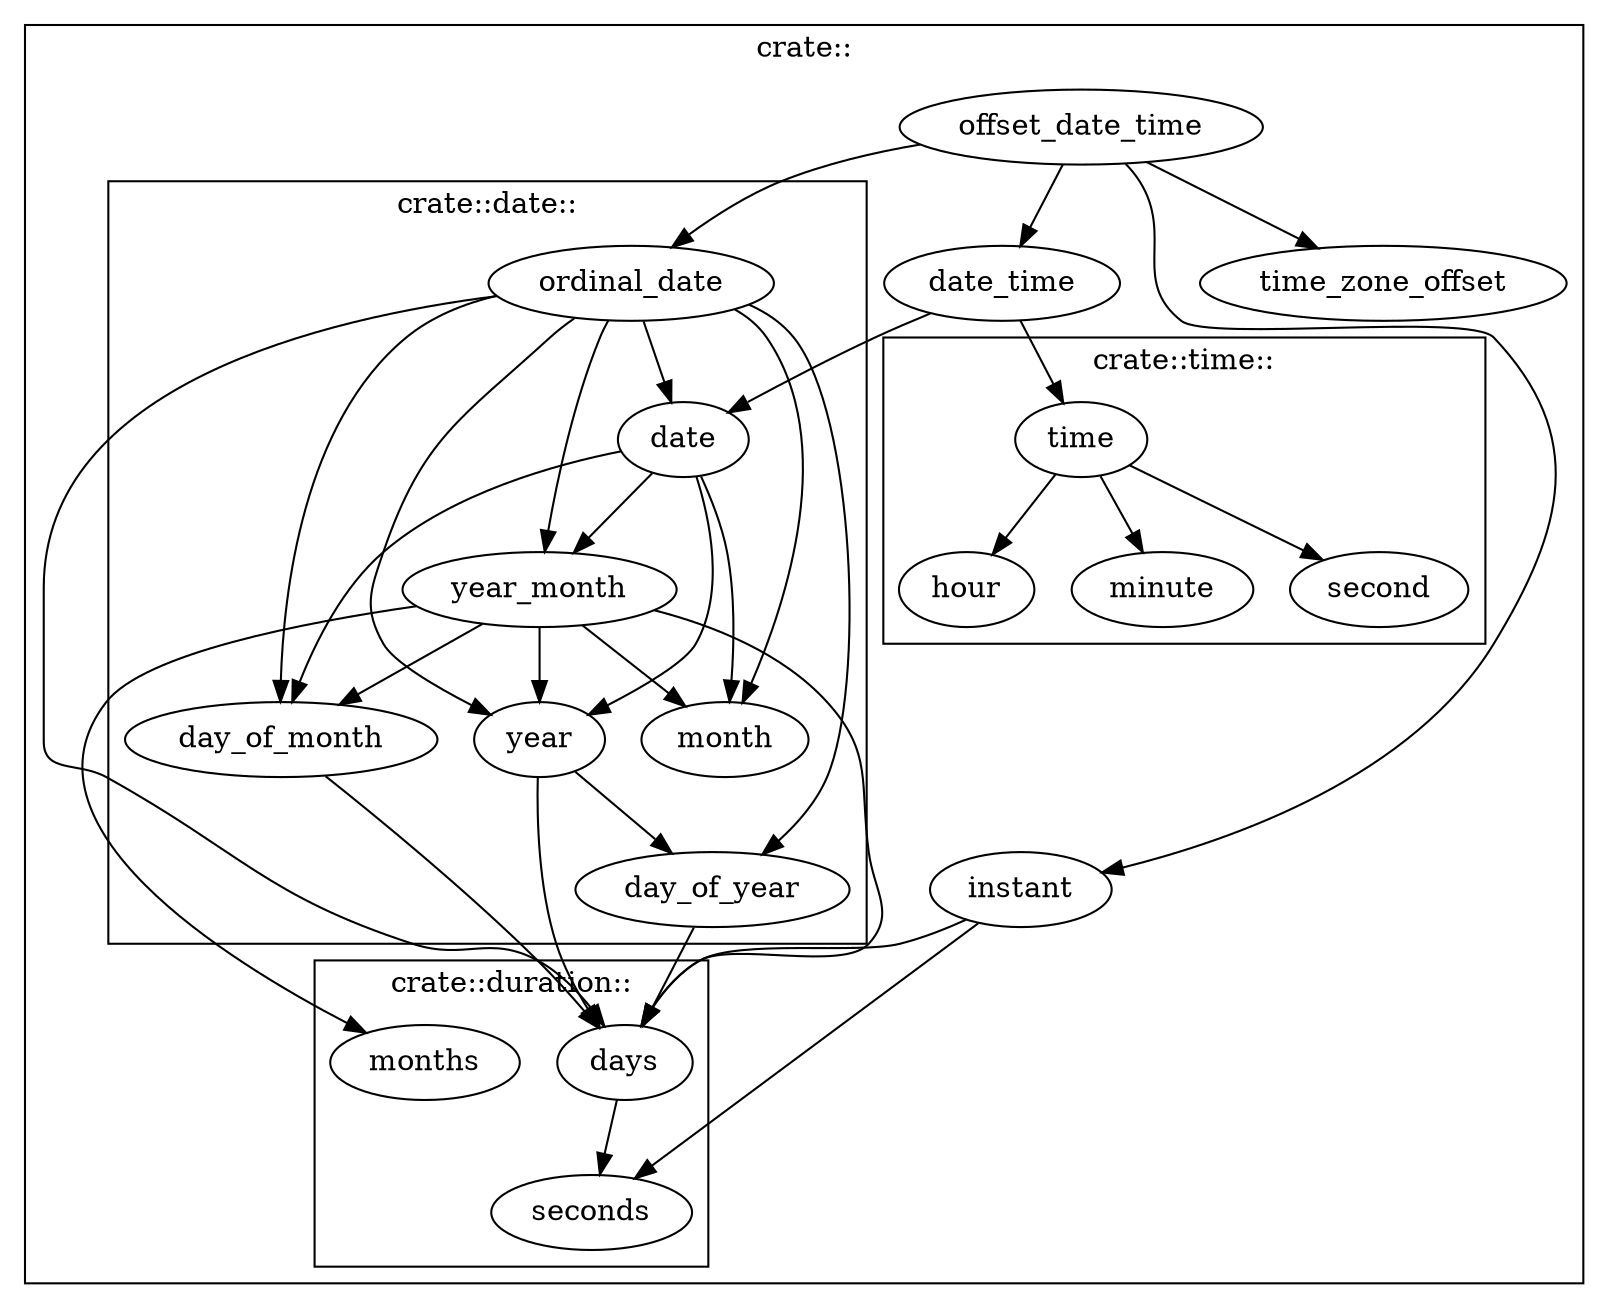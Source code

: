 digraph {
  // Vertex

  subgraph cluster3 {
    label = "crate::"

    subgraph cluster0 {
      label = "crate::date::"
      date
      day_of_month
      day_of_year
      month
      ordinal_date
      year
      year_month
    }

    subgraph cluster1 {
      label = "crate::duration::"
      days
      months
      seconds
    }

    subgraph cluster2 {
      label = "crate::time::"
      hour
      minute
      second
      time
    }

    date_time
    // date
    // duration
    instant
    offset_date_time
    time_zone_offset
    // time
  }

  // Edge

  // date::*
  day_of_month -> days
  day_of_year -> days
  year_month -> days
  year_month -> months
  year_month -> day_of_month
  year_month -> month
  year_month -> year
  year -> day_of_year
  year -> days

  // duration::*
  days -> seconds

  // crate::*
  date_time -> date
  date_time -> time
  date -> year
  date -> month
  date -> day_of_month
  date -> year_month
  instant -> days
  instant -> seconds
  offset_date_time -> date_time
  offset_date_time -> instant
  offset_date_time -> ordinal_date
  offset_date_time -> time_zone_offset
  ordinal_date -> year
  ordinal_date -> date
  ordinal_date -> day_of_month
  ordinal_date -> days
  ordinal_date -> month
  ordinal_date -> year_month
  ordinal_date -> day_of_year
  time -> hour
  time -> minute
  time -> second
}
